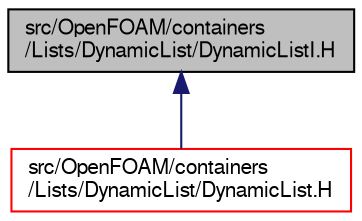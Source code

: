 digraph "src/OpenFOAM/containers/Lists/DynamicList/DynamicListI.H"
{
  bgcolor="transparent";
  edge [fontname="FreeSans",fontsize="10",labelfontname="FreeSans",labelfontsize="10"];
  node [fontname="FreeSans",fontsize="10",shape=record];
  Node1 [label="src/OpenFOAM/containers\l/Lists/DynamicList/DynamicListI.H",height=0.2,width=0.4,color="black", fillcolor="grey75", style="filled", fontcolor="black"];
  Node1 -> Node2 [dir="back",color="midnightblue",fontsize="10",style="solid",fontname="FreeSans"];
  Node2 [label="src/OpenFOAM/containers\l/Lists/DynamicList/DynamicList.H",height=0.2,width=0.4,color="red",URL="$a08633.html"];
}
